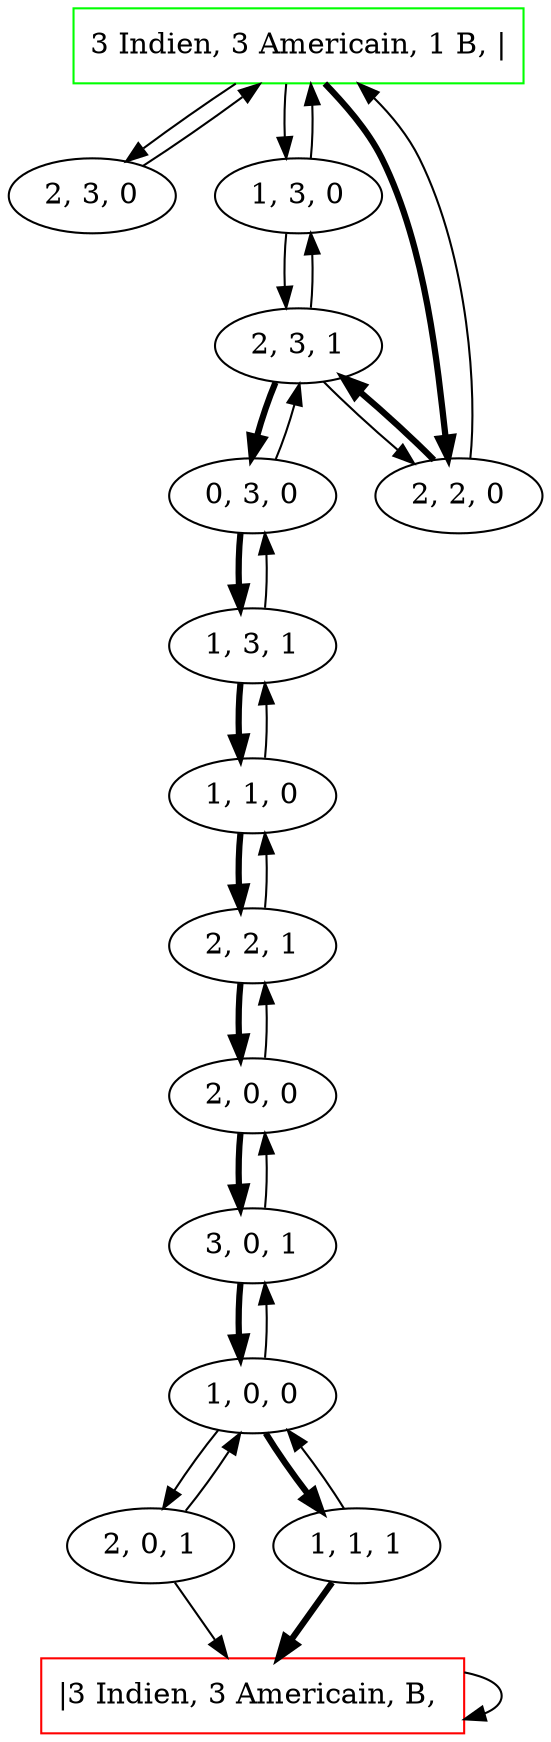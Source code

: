 digraph Indien_americains_Sol_ {
	initial [label="3 Indien, 3 Americain, 1 B, |" color=green shape=box]
	final [label="|3 Indien, 3 Americain, B, " color=red shape=box]
	initial -> "2, 3, 0"
	initial -> "1, 3, 0"
	initial -> "2, 2, 0" [penwidth=3]
	"2, 2, 0" -> initial
	"2, 2, 0" -> "2, 3, 1" [penwidth=3]
	"2, 3, 1" -> "1, 3, 0"
	"2, 3, 1" -> "0, 3, 0" [penwidth=3]
	"2, 3, 1" -> "2, 2, 0"
	"0, 3, 0" -> "1, 3, 1" [penwidth=3]
	"0, 3, 0" -> "2, 3, 1"
	"1, 3, 1" -> "0, 3, 0"
	"1, 3, 1" -> "1, 1, 0" [penwidth=3]
	"1, 1, 0" -> "2, 2, 1" [penwidth=3]
	"1, 1, 0" -> "1, 3, 1"
	"2, 2, 1" -> "1, 1, 0"
	"2, 2, 1" -> "2, 0, 0" [penwidth=3]
	"2, 0, 0" -> "3, 0, 1" [penwidth=3]
	"2, 0, 0" -> "2, 2, 1"
	"3, 0, 1" -> "2, 0, 0"
	"3, 0, 1" -> "1, 0, 0" [penwidth=3]
	"1, 0, 0" -> "2, 0, 1"
	"1, 0, 0" -> "3, 0, 1"
	"1, 0, 0" -> "1, 1, 1" [penwidth=3]
	"1, 1, 1" -> final [penwidth=3]
	"1, 1, 1" -> "1, 0, 0"
	final -> final
	"2, 0, 1" -> "1, 0, 0"
	"2, 0, 1" -> final
	"1, 3, 0" -> "2, 3, 1"
	"1, 3, 0" -> initial
	"2, 3, 0" -> initial
}
